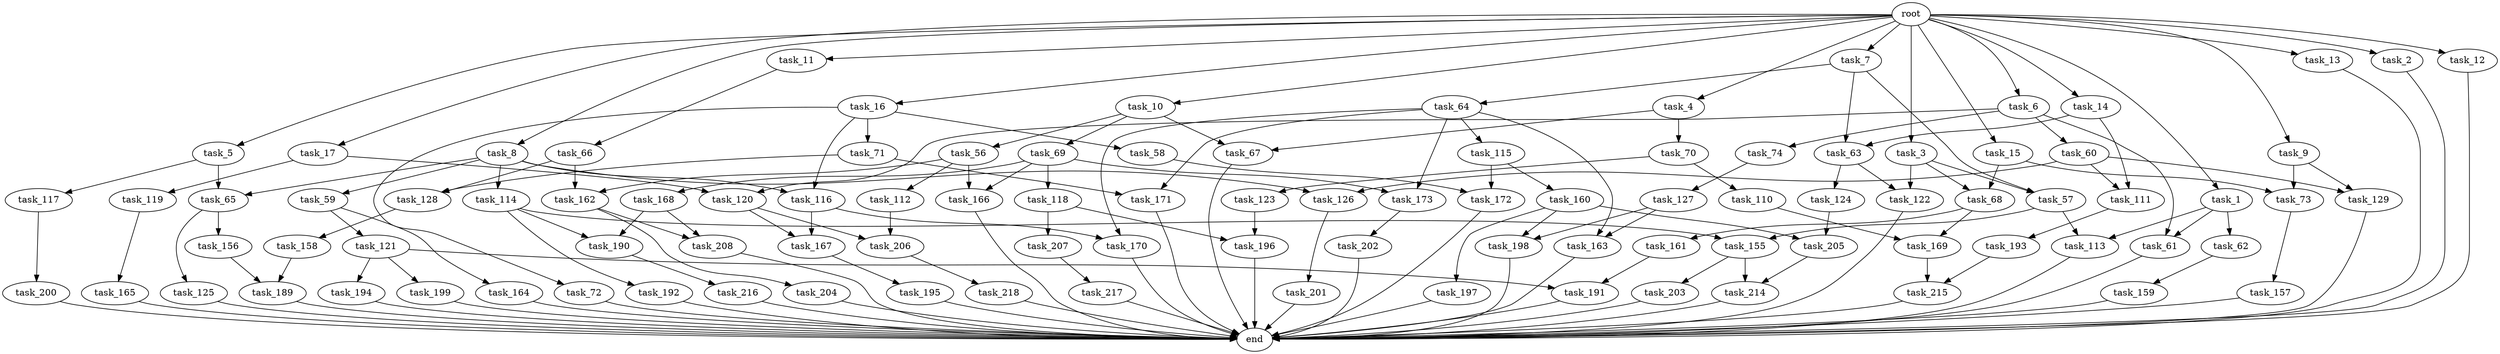 digraph G {
  task_200 [size="1099511627.776000"];
  task_11 [size="2.048000"];
  task_171 [size="429496729.600000"];
  task_195 [size="1391569403.904000"];
  task_64 [size="154618822.656000"];
  task_17 [size="2.048000"];
  task_190 [size="1460288880.640000"];
  task_202 [size="68719476.736000"];
  task_217 [size="429496729.600000"];
  task_126 [size="343597383.680000"];
  task_69 [size="1391569403.904000"];
  task_155 [size="1116691496.960000"];
  task_189 [size="996432412.672000"];
  task_199 [size="68719476.736000"];
  task_73 [size="996432412.672000"];
  task_59 [size="68719476.736000"];
  task_197 [size="1099511627.776000"];
  task_67 [size="2491081031.680000"];
  task_113 [size="704374636.544000"];
  task_7 [size="2.048000"];
  task_158 [size="68719476.736000"];
  task_214 [size="2147483648.000000"];
  task_157 [size="68719476.736000"];
  task_205 [size="1717986918.400000"];
  task_216 [size="1717986918.400000"];
  task_115 [size="154618822.656000"];
  task_116 [size="1168231104.512000"];
  end [size="0.000000"];
  task_128 [size="549755813.888000"];
  task_206 [size="1116691496.960000"];
  task_192 [size="841813590.016000"];
  task_203 [size="1717986918.400000"];
  task_63 [size="309237645.312000"];
  task_61 [size="498216206.336000"];
  task_119 [size="1717986918.400000"];
  task_72 [size="1099511627.776000"];
  task_196 [size="549755813.888000"];
  task_112 [size="1099511627.776000"];
  task_121 [size="274877906.944000"];
  task_56 [size="1391569403.904000"];
  task_198 [size="2817498546.176000"];
  task_3 [size="2.048000"];
  task_170 [size="429496729.600000"];
  task_57 [size="309237645.312000"];
  task_14 [size="2.048000"];
  task_62 [size="429496729.600000"];
  task_125 [size="841813590.016000"];
  task_215 [size="2147483648.000000"];
  task_117 [size="1717986918.400000"];
  task_207 [size="274877906.944000"];
  task_9 [size="2.048000"];
  task_58 [size="1099511627.776000"];
  task_164 [size="274877906.944000"];
  root [size="0.000000"];
  task_167 [size="549755813.888000"];
  task_129 [size="1116691496.960000"];
  task_161 [size="841813590.016000"];
  task_218 [size="154618822.656000"];
  task_165 [size="1391569403.904000"];
  task_4 [size="2.048000"];
  task_70 [size="1099511627.776000"];
  task_65 [size="1786706395.136000"];
  task_60 [size="68719476.736000"];
  task_13 [size="2.048000"];
  task_194 [size="68719476.736000"];
  task_66 [size="841813590.016000"];
  task_120 [size="1786706395.136000"];
  task_5 [size="2.048000"];
  task_169 [size="1271310319.616000"];
  task_204 [size="1717986918.400000"];
  task_124 [size="618475290.624000"];
  task_6 [size="2.048000"];
  task_122 [size="773094113.280000"];
  task_172 [size="3109556322.304000"];
  task_16 [size="2.048000"];
  task_201 [size="1099511627.776000"];
  task_127 [size="429496729.600000"];
  task_15 [size="2.048000"];
  task_166 [size="1168231104.512000"];
  task_10 [size="2.048000"];
  task_118 [size="68719476.736000"];
  task_110 [size="1099511627.776000"];
  task_74 [size="68719476.736000"];
  task_173 [size="223338299.392000"];
  task_160 [size="1717986918.400000"];
  task_1 [size="2.048000"];
  task_208 [size="2336462209.024000"];
  task_159 [size="1099511627.776000"];
  task_156 [size="841813590.016000"];
  task_68 [size="309237645.312000"];
  task_168 [size="68719476.736000"];
  task_2 [size="2.048000"];
  task_71 [size="1099511627.776000"];
  task_114 [size="68719476.736000"];
  task_12 [size="2.048000"];
  task_111 [size="429496729.600000"];
  task_191 [size="137438953.472000"];
  task_163 [size="1872605741.056000"];
  task_8 [size="2.048000"];
  task_123 [size="1099511627.776000"];
  task_193 [size="1099511627.776000"];
  task_162 [size="1374389534.720000"];

  task_200 -> end [size="1.000000"];
  task_11 -> task_66 [size="411041792.000000"];
  task_171 -> end [size="1.000000"];
  task_195 -> end [size="1.000000"];
  task_64 -> task_171 [size="75497472.000000"];
  task_64 -> task_163 [size="75497472.000000"];
  task_64 -> task_115 [size="75497472.000000"];
  task_64 -> task_170 [size="75497472.000000"];
  task_64 -> task_173 [size="75497472.000000"];
  task_17 -> task_119 [size="838860800.000000"];
  task_17 -> task_120 [size="838860800.000000"];
  task_190 -> task_216 [size="838860800.000000"];
  task_202 -> end [size="1.000000"];
  task_217 -> end [size="1.000000"];
  task_126 -> task_201 [size="536870912.000000"];
  task_69 -> task_118 [size="33554432.000000"];
  task_69 -> task_166 [size="33554432.000000"];
  task_69 -> task_168 [size="33554432.000000"];
  task_69 -> task_173 [size="33554432.000000"];
  task_155 -> task_214 [size="838860800.000000"];
  task_155 -> task_203 [size="838860800.000000"];
  task_189 -> end [size="1.000000"];
  task_199 -> end [size="1.000000"];
  task_73 -> task_157 [size="33554432.000000"];
  task_59 -> task_164 [size="134217728.000000"];
  task_59 -> task_121 [size="134217728.000000"];
  task_197 -> end [size="1.000000"];
  task_67 -> end [size="1.000000"];
  task_113 -> end [size="1.000000"];
  task_7 -> task_57 [size="75497472.000000"];
  task_7 -> task_64 [size="75497472.000000"];
  task_7 -> task_63 [size="75497472.000000"];
  task_158 -> task_189 [size="75497472.000000"];
  task_214 -> end [size="1.000000"];
  task_157 -> end [size="1.000000"];
  task_205 -> task_214 [size="209715200.000000"];
  task_216 -> end [size="1.000000"];
  task_115 -> task_160 [size="838860800.000000"];
  task_115 -> task_172 [size="838860800.000000"];
  task_116 -> task_167 [size="134217728.000000"];
  task_116 -> task_170 [size="134217728.000000"];
  task_128 -> task_158 [size="33554432.000000"];
  task_206 -> task_218 [size="75497472.000000"];
  task_192 -> end [size="1.000000"];
  task_203 -> end [size="1.000000"];
  task_63 -> task_124 [size="301989888.000000"];
  task_63 -> task_122 [size="301989888.000000"];
  task_61 -> end [size="1.000000"];
  task_119 -> task_165 [size="679477248.000000"];
  task_72 -> end [size="1.000000"];
  task_196 -> end [size="1.000000"];
  task_112 -> task_206 [size="411041792.000000"];
  task_121 -> task_199 [size="33554432.000000"];
  task_121 -> task_191 [size="33554432.000000"];
  task_121 -> task_194 [size="33554432.000000"];
  task_56 -> task_112 [size="536870912.000000"];
  task_56 -> task_166 [size="536870912.000000"];
  task_56 -> task_162 [size="536870912.000000"];
  task_198 -> end [size="1.000000"];
  task_3 -> task_57 [size="75497472.000000"];
  task_3 -> task_122 [size="75497472.000000"];
  task_3 -> task_68 [size="75497472.000000"];
  task_170 -> end [size="1.000000"];
  task_57 -> task_113 [size="134217728.000000"];
  task_57 -> task_155 [size="134217728.000000"];
  task_14 -> task_111 [size="75497472.000000"];
  task_14 -> task_63 [size="75497472.000000"];
  task_62 -> task_159 [size="536870912.000000"];
  task_125 -> end [size="1.000000"];
  task_215 -> end [size="1.000000"];
  task_117 -> task_200 [size="536870912.000000"];
  task_207 -> task_217 [size="209715200.000000"];
  task_9 -> task_129 [size="411041792.000000"];
  task_9 -> task_73 [size="411041792.000000"];
  task_58 -> task_172 [size="679477248.000000"];
  task_164 -> end [size="1.000000"];
  root -> task_15 [size="1.000000"];
  root -> task_16 [size="1.000000"];
  root -> task_5 [size="1.000000"];
  root -> task_11 [size="1.000000"];
  root -> task_3 [size="1.000000"];
  root -> task_12 [size="1.000000"];
  root -> task_8 [size="1.000000"];
  root -> task_6 [size="1.000000"];
  root -> task_17 [size="1.000000"];
  root -> task_7 [size="1.000000"];
  root -> task_1 [size="1.000000"];
  root -> task_4 [size="1.000000"];
  root -> task_2 [size="1.000000"];
  root -> task_13 [size="1.000000"];
  root -> task_14 [size="1.000000"];
  root -> task_9 [size="1.000000"];
  root -> task_10 [size="1.000000"];
  task_167 -> task_195 [size="679477248.000000"];
  task_129 -> end [size="1.000000"];
  task_161 -> task_191 [size="33554432.000000"];
  task_218 -> end [size="1.000000"];
  task_165 -> end [size="1.000000"];
  task_4 -> task_67 [size="536870912.000000"];
  task_4 -> task_70 [size="536870912.000000"];
  task_70 -> task_110 [size="536870912.000000"];
  task_70 -> task_123 [size="536870912.000000"];
  task_65 -> task_125 [size="411041792.000000"];
  task_65 -> task_156 [size="411041792.000000"];
  task_60 -> task_129 [size="134217728.000000"];
  task_60 -> task_111 [size="134217728.000000"];
  task_60 -> task_126 [size="134217728.000000"];
  task_13 -> end [size="1.000000"];
  task_194 -> end [size="1.000000"];
  task_66 -> task_162 [size="134217728.000000"];
  task_66 -> task_128 [size="134217728.000000"];
  task_120 -> task_206 [size="134217728.000000"];
  task_120 -> task_167 [size="134217728.000000"];
  task_5 -> task_65 [size="838860800.000000"];
  task_5 -> task_117 [size="838860800.000000"];
  task_169 -> task_215 [size="838860800.000000"];
  task_204 -> end [size="1.000000"];
  task_124 -> task_205 [size="301989888.000000"];
  task_6 -> task_60 [size="33554432.000000"];
  task_6 -> task_61 [size="33554432.000000"];
  task_6 -> task_120 [size="33554432.000000"];
  task_6 -> task_74 [size="33554432.000000"];
  task_122 -> end [size="1.000000"];
  task_172 -> end [size="1.000000"];
  task_16 -> task_58 [size="536870912.000000"];
  task_16 -> task_71 [size="536870912.000000"];
  task_16 -> task_116 [size="536870912.000000"];
  task_16 -> task_72 [size="536870912.000000"];
  task_201 -> end [size="1.000000"];
  task_127 -> task_198 [size="838860800.000000"];
  task_127 -> task_163 [size="838860800.000000"];
  task_15 -> task_68 [size="75497472.000000"];
  task_15 -> task_73 [size="75497472.000000"];
  task_166 -> end [size="1.000000"];
  task_10 -> task_69 [size="679477248.000000"];
  task_10 -> task_67 [size="679477248.000000"];
  task_10 -> task_56 [size="679477248.000000"];
  task_118 -> task_207 [size="134217728.000000"];
  task_118 -> task_196 [size="134217728.000000"];
  task_110 -> task_169 [size="209715200.000000"];
  task_74 -> task_127 [size="209715200.000000"];
  task_173 -> task_202 [size="33554432.000000"];
  task_160 -> task_197 [size="536870912.000000"];
  task_160 -> task_198 [size="536870912.000000"];
  task_160 -> task_205 [size="536870912.000000"];
  task_1 -> task_61 [size="209715200.000000"];
  task_1 -> task_113 [size="209715200.000000"];
  task_1 -> task_62 [size="209715200.000000"];
  task_208 -> end [size="1.000000"];
  task_159 -> end [size="1.000000"];
  task_156 -> task_189 [size="411041792.000000"];
  task_68 -> task_161 [size="411041792.000000"];
  task_68 -> task_169 [size="411041792.000000"];
  task_168 -> task_190 [size="301989888.000000"];
  task_168 -> task_208 [size="301989888.000000"];
  task_2 -> end [size="1.000000"];
  task_71 -> task_171 [size="134217728.000000"];
  task_71 -> task_128 [size="134217728.000000"];
  task_114 -> task_155 [size="411041792.000000"];
  task_114 -> task_190 [size="411041792.000000"];
  task_114 -> task_192 [size="411041792.000000"];
  task_12 -> end [size="1.000000"];
  task_111 -> task_193 [size="536870912.000000"];
  task_191 -> end [size="1.000000"];
  task_163 -> end [size="1.000000"];
  task_8 -> task_65 [size="33554432.000000"];
  task_8 -> task_114 [size="33554432.000000"];
  task_8 -> task_59 [size="33554432.000000"];
  task_8 -> task_116 [size="33554432.000000"];
  task_8 -> task_126 [size="33554432.000000"];
  task_123 -> task_196 [size="134217728.000000"];
  task_193 -> task_215 [size="209715200.000000"];
  task_162 -> task_204 [size="838860800.000000"];
  task_162 -> task_208 [size="838860800.000000"];
}
